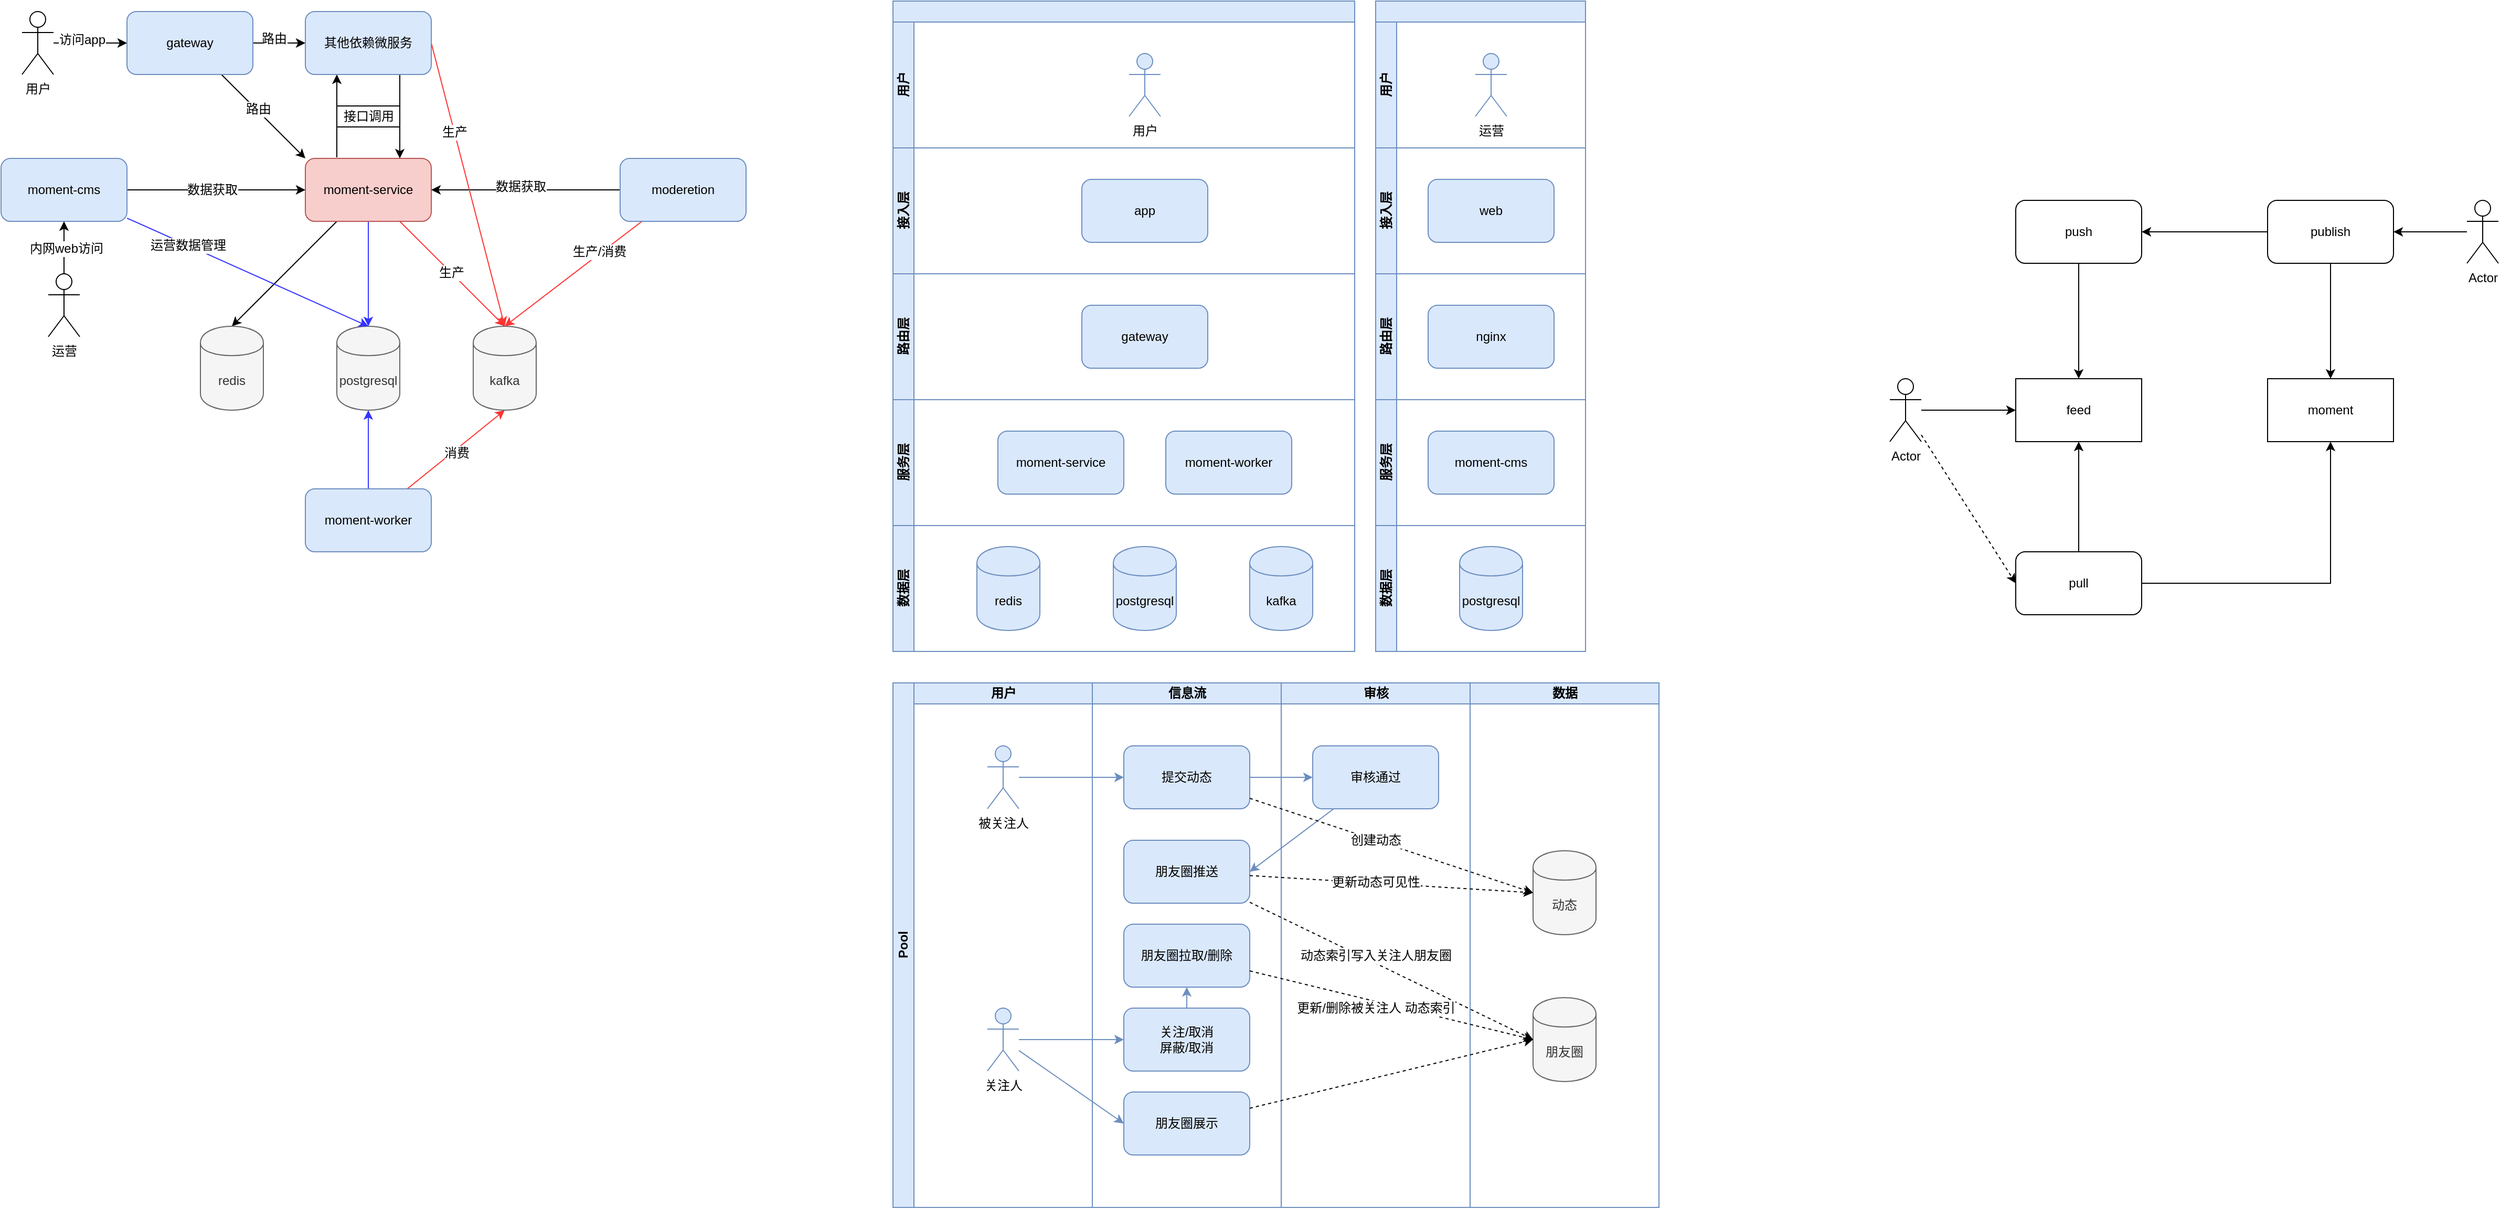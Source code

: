 <mxfile version="12.7.4" type="github">
  <diagram id="kbuSNNK-XT3_YrNzaUbx" name="Page-1">
    <mxGraphModel dx="3078" dy="770" grid="1" gridSize="10" guides="1" tooltips="1" connect="1" arrows="1" fold="1" page="1" pageScale="1" pageWidth="826" pageHeight="1169" math="0" shadow="0">
      <root>
        <mxCell id="0" />
        <mxCell id="1" parent="0" />
        <mxCell id="CPf4fgsjkclN8pDQ95c0-1" value="feed" style="rounded=0;whiteSpace=wrap;html=1;" vertex="1" parent="1">
          <mxGeometry x="480" y="360" width="120" height="60" as="geometry" />
        </mxCell>
        <mxCell id="CPf4fgsjkclN8pDQ95c0-3" style="edgeStyle=orthogonalEdgeStyle;rounded=0;orthogonalLoop=1;jettySize=auto;html=1;entryX=0;entryY=0.5;entryDx=0;entryDy=0;" edge="1" parent="1" source="CPf4fgsjkclN8pDQ95c0-2" target="CPf4fgsjkclN8pDQ95c0-1">
          <mxGeometry relative="1" as="geometry" />
        </mxCell>
        <mxCell id="CPf4fgsjkclN8pDQ95c0-20" style="rounded=0;orthogonalLoop=1;jettySize=auto;html=1;entryX=0;entryY=0.5;entryDx=0;entryDy=0;dashed=1;" edge="1" parent="1" source="CPf4fgsjkclN8pDQ95c0-2" target="CPf4fgsjkclN8pDQ95c0-5">
          <mxGeometry relative="1" as="geometry" />
        </mxCell>
        <mxCell id="CPf4fgsjkclN8pDQ95c0-2" value="Actor" style="shape=umlActor;verticalLabelPosition=bottom;labelBackgroundColor=#ffffff;verticalAlign=top;html=1;outlineConnect=0;" vertex="1" parent="1">
          <mxGeometry x="360" y="360" width="30" height="60" as="geometry" />
        </mxCell>
        <mxCell id="CPf4fgsjkclN8pDQ95c0-18" style="edgeStyle=orthogonalEdgeStyle;rounded=0;orthogonalLoop=1;jettySize=auto;html=1;entryX=1;entryY=0.5;entryDx=0;entryDy=0;" edge="1" parent="1" source="CPf4fgsjkclN8pDQ95c0-4" target="CPf4fgsjkclN8pDQ95c0-8">
          <mxGeometry relative="1" as="geometry" />
        </mxCell>
        <mxCell id="CPf4fgsjkclN8pDQ95c0-4" value="Actor" style="shape=umlActor;verticalLabelPosition=bottom;labelBackgroundColor=#ffffff;verticalAlign=top;html=1;outlineConnect=0;" vertex="1" parent="1">
          <mxGeometry x="910" y="190" width="30" height="60" as="geometry" />
        </mxCell>
        <mxCell id="CPf4fgsjkclN8pDQ95c0-16" style="edgeStyle=orthogonalEdgeStyle;rounded=0;orthogonalLoop=1;jettySize=auto;html=1;entryX=0.5;entryY=1;entryDx=0;entryDy=0;" edge="1" parent="1" source="CPf4fgsjkclN8pDQ95c0-5" target="CPf4fgsjkclN8pDQ95c0-11">
          <mxGeometry relative="1" as="geometry" />
        </mxCell>
        <mxCell id="CPf4fgsjkclN8pDQ95c0-17" style="edgeStyle=orthogonalEdgeStyle;rounded=0;orthogonalLoop=1;jettySize=auto;html=1;entryX=0.5;entryY=1;entryDx=0;entryDy=0;" edge="1" parent="1" source="CPf4fgsjkclN8pDQ95c0-5" target="CPf4fgsjkclN8pDQ95c0-1">
          <mxGeometry relative="1" as="geometry" />
        </mxCell>
        <mxCell id="CPf4fgsjkclN8pDQ95c0-5" value="pull" style="rounded=1;whiteSpace=wrap;html=1;" vertex="1" parent="1">
          <mxGeometry x="480" y="525" width="120" height="60" as="geometry" />
        </mxCell>
        <mxCell id="CPf4fgsjkclN8pDQ95c0-15" style="edgeStyle=orthogonalEdgeStyle;rounded=0;orthogonalLoop=1;jettySize=auto;html=1;entryX=0.5;entryY=0;entryDx=0;entryDy=0;" edge="1" parent="1" source="CPf4fgsjkclN8pDQ95c0-7" target="CPf4fgsjkclN8pDQ95c0-1">
          <mxGeometry relative="1" as="geometry" />
        </mxCell>
        <mxCell id="CPf4fgsjkclN8pDQ95c0-7" value="push" style="rounded=1;whiteSpace=wrap;html=1;" vertex="1" parent="1">
          <mxGeometry x="480" y="190" width="120" height="60" as="geometry" />
        </mxCell>
        <mxCell id="CPf4fgsjkclN8pDQ95c0-13" style="edgeStyle=orthogonalEdgeStyle;rounded=0;orthogonalLoop=1;jettySize=auto;html=1;entryX=0.5;entryY=0;entryDx=0;entryDy=0;" edge="1" parent="1" source="CPf4fgsjkclN8pDQ95c0-8" target="CPf4fgsjkclN8pDQ95c0-11">
          <mxGeometry relative="1" as="geometry" />
        </mxCell>
        <mxCell id="CPf4fgsjkclN8pDQ95c0-14" style="edgeStyle=orthogonalEdgeStyle;rounded=0;orthogonalLoop=1;jettySize=auto;html=1;entryX=1;entryY=0.5;entryDx=0;entryDy=0;" edge="1" parent="1" source="CPf4fgsjkclN8pDQ95c0-8" target="CPf4fgsjkclN8pDQ95c0-7">
          <mxGeometry relative="1" as="geometry" />
        </mxCell>
        <mxCell id="CPf4fgsjkclN8pDQ95c0-8" value="publish" style="rounded=1;whiteSpace=wrap;html=1;" vertex="1" parent="1">
          <mxGeometry x="720" y="190" width="120" height="60" as="geometry" />
        </mxCell>
        <mxCell id="CPf4fgsjkclN8pDQ95c0-11" value="moment" style="rounded=0;whiteSpace=wrap;html=1;" vertex="1" parent="1">
          <mxGeometry x="720" y="360" width="120" height="60" as="geometry" />
        </mxCell>
        <mxCell id="CPf4fgsjkclN8pDQ95c0-21" value="" style="swimlane;html=1;childLayout=stackLayout;resizeParent=1;resizeParentMax=0;horizontal=1;startSize=20;horizontalStack=0;fillColor=#dae8fc;strokeColor=#6c8ebf;" vertex="1" parent="1">
          <mxGeometry x="-590" width="440" height="620" as="geometry">
            <mxRectangle x="-520" y="220" width="60" height="20" as="alternateBounds" />
          </mxGeometry>
        </mxCell>
        <mxCell id="CPf4fgsjkclN8pDQ95c0-22" value="用户" style="swimlane;html=1;startSize=20;horizontal=0;fillColor=#dae8fc;strokeColor=#6c8ebf;" vertex="1" parent="CPf4fgsjkclN8pDQ95c0-21">
          <mxGeometry y="20" width="440" height="120" as="geometry" />
        </mxCell>
        <mxCell id="CPf4fgsjkclN8pDQ95c0-107" value="用户" style="shape=umlActor;verticalLabelPosition=bottom;labelBackgroundColor=#ffffff;verticalAlign=top;html=1;outlineConnect=0;fillColor=#dae8fc;strokeColor=#6c8ebf;" vertex="1" parent="CPf4fgsjkclN8pDQ95c0-22">
          <mxGeometry x="225" y="30" width="30" height="60" as="geometry" />
        </mxCell>
        <mxCell id="CPf4fgsjkclN8pDQ95c0-105" value="接入层" style="swimlane;html=1;startSize=20;horizontal=0;fillColor=#dae8fc;strokeColor=#6c8ebf;" vertex="1" parent="CPf4fgsjkclN8pDQ95c0-21">
          <mxGeometry y="140" width="440" height="120" as="geometry" />
        </mxCell>
        <mxCell id="CPf4fgsjkclN8pDQ95c0-106" value="app" style="rounded=1;whiteSpace=wrap;html=1;fillColor=#dae8fc;strokeColor=#6c8ebf;" vertex="1" parent="CPf4fgsjkclN8pDQ95c0-105">
          <mxGeometry x="180" y="30" width="120" height="60" as="geometry" />
        </mxCell>
        <mxCell id="CPf4fgsjkclN8pDQ95c0-75" value="路由层" style="swimlane;html=1;startSize=20;horizontal=0;fillColor=#dae8fc;strokeColor=#6c8ebf;" vertex="1" parent="CPf4fgsjkclN8pDQ95c0-21">
          <mxGeometry y="260" width="440" height="120" as="geometry" />
        </mxCell>
        <mxCell id="CPf4fgsjkclN8pDQ95c0-76" value="gateway" style="rounded=1;whiteSpace=wrap;html=1;fillColor=#dae8fc;strokeColor=#6c8ebf;" vertex="1" parent="CPf4fgsjkclN8pDQ95c0-75">
          <mxGeometry x="180" y="30" width="120" height="60" as="geometry" />
        </mxCell>
        <mxCell id="CPf4fgsjkclN8pDQ95c0-23" value="服务层" style="swimlane;html=1;startSize=20;horizontal=0;fillColor=#dae8fc;strokeColor=#6c8ebf;" vertex="1" parent="CPf4fgsjkclN8pDQ95c0-21">
          <mxGeometry y="380" width="440" height="120" as="geometry" />
        </mxCell>
        <mxCell id="CPf4fgsjkclN8pDQ95c0-26" value="moment-service" style="rounded=1;whiteSpace=wrap;html=1;fillColor=#dae8fc;strokeColor=#6c8ebf;" vertex="1" parent="CPf4fgsjkclN8pDQ95c0-23">
          <mxGeometry x="100" y="30" width="120" height="60" as="geometry" />
        </mxCell>
        <mxCell id="CPf4fgsjkclN8pDQ95c0-27" value="moment-worker" style="rounded=1;whiteSpace=wrap;html=1;fillColor=#dae8fc;strokeColor=#6c8ebf;" vertex="1" parent="CPf4fgsjkclN8pDQ95c0-23">
          <mxGeometry x="260" y="30" width="120" height="60" as="geometry" />
        </mxCell>
        <mxCell id="CPf4fgsjkclN8pDQ95c0-24" value="数据层" style="swimlane;html=1;startSize=20;horizontal=0;fillColor=#dae8fc;strokeColor=#6c8ebf;" vertex="1" parent="CPf4fgsjkclN8pDQ95c0-21">
          <mxGeometry y="500" width="440" height="120" as="geometry" />
        </mxCell>
        <mxCell id="CPf4fgsjkclN8pDQ95c0-28" value="redis" style="shape=cylinder;whiteSpace=wrap;html=1;boundedLbl=1;backgroundOutline=1;fillColor=#dae8fc;strokeColor=#6c8ebf;" vertex="1" parent="CPf4fgsjkclN8pDQ95c0-24">
          <mxGeometry x="80" y="20" width="60" height="80" as="geometry" />
        </mxCell>
        <mxCell id="CPf4fgsjkclN8pDQ95c0-29" value="postgresql" style="shape=cylinder;whiteSpace=wrap;html=1;boundedLbl=1;backgroundOutline=1;fillColor=#dae8fc;strokeColor=#6c8ebf;" vertex="1" parent="CPf4fgsjkclN8pDQ95c0-24">
          <mxGeometry x="210" y="20" width="60" height="80" as="geometry" />
        </mxCell>
        <mxCell id="CPf4fgsjkclN8pDQ95c0-30" value="kafka" style="shape=cylinder;whiteSpace=wrap;html=1;boundedLbl=1;backgroundOutline=1;fillColor=#dae8fc;strokeColor=#6c8ebf;" vertex="1" parent="CPf4fgsjkclN8pDQ95c0-24">
          <mxGeometry x="340" y="20" width="60" height="80" as="geometry" />
        </mxCell>
        <mxCell id="CPf4fgsjkclN8pDQ95c0-31" value="Pool" style="swimlane;html=1;childLayout=stackLayout;resizeParent=1;resizeParentMax=0;startSize=20;horizontal=0;horizontalStack=1;fillColor=#dae8fc;strokeColor=#6c8ebf;" vertex="1" parent="1">
          <mxGeometry x="-590" y="650" width="730" height="500" as="geometry" />
        </mxCell>
        <mxCell id="CPf4fgsjkclN8pDQ95c0-32" value="用户" style="swimlane;html=1;startSize=20;fillColor=#dae8fc;strokeColor=#6c8ebf;" vertex="1" parent="CPf4fgsjkclN8pDQ95c0-31">
          <mxGeometry x="20" width="170" height="500" as="geometry" />
        </mxCell>
        <mxCell id="CPf4fgsjkclN8pDQ95c0-35" value="被关注人" style="shape=umlActor;verticalLabelPosition=bottom;labelBackgroundColor=#ffffff;verticalAlign=top;html=1;outlineConnect=0;fillColor=#dae8fc;strokeColor=#6c8ebf;" vertex="1" parent="CPf4fgsjkclN8pDQ95c0-32">
          <mxGeometry x="70" y="60" width="30" height="60" as="geometry" />
        </mxCell>
        <mxCell id="CPf4fgsjkclN8pDQ95c0-40" value="关注人" style="shape=umlActor;verticalLabelPosition=bottom;labelBackgroundColor=#ffffff;verticalAlign=top;html=1;outlineConnect=0;fillColor=#dae8fc;strokeColor=#6c8ebf;" vertex="1" parent="CPf4fgsjkclN8pDQ95c0-32">
          <mxGeometry x="70" y="310" width="30" height="60" as="geometry" />
        </mxCell>
        <mxCell id="CPf4fgsjkclN8pDQ95c0-33" value="信息流" style="swimlane;html=1;startSize=20;fillColor=#dae8fc;strokeColor=#6c8ebf;" vertex="1" parent="CPf4fgsjkclN8pDQ95c0-31">
          <mxGeometry x="190" width="180" height="500" as="geometry" />
        </mxCell>
        <mxCell id="CPf4fgsjkclN8pDQ95c0-36" value="提交动态" style="rounded=1;whiteSpace=wrap;html=1;fillColor=#dae8fc;strokeColor=#6c8ebf;" vertex="1" parent="CPf4fgsjkclN8pDQ95c0-33">
          <mxGeometry x="30" y="60" width="120" height="60" as="geometry" />
        </mxCell>
        <mxCell id="CPf4fgsjkclN8pDQ95c0-38" value="朋友圈推送" style="rounded=1;whiteSpace=wrap;html=1;fillColor=#dae8fc;strokeColor=#6c8ebf;" vertex="1" parent="CPf4fgsjkclN8pDQ95c0-33">
          <mxGeometry x="30" y="150" width="120" height="60" as="geometry" />
        </mxCell>
        <mxCell id="CPf4fgsjkclN8pDQ95c0-39" value="朋友圈展示" style="rounded=1;whiteSpace=wrap;html=1;fillColor=#dae8fc;strokeColor=#6c8ebf;" vertex="1" parent="CPf4fgsjkclN8pDQ95c0-33">
          <mxGeometry x="30" y="390" width="120" height="60" as="geometry" />
        </mxCell>
        <mxCell id="CPf4fgsjkclN8pDQ95c0-57" style="edgeStyle=none;rounded=0;orthogonalLoop=1;jettySize=auto;html=1;entryX=0.5;entryY=1;entryDx=0;entryDy=0;fillColor=#dae8fc;strokeColor=#6c8ebf;" edge="1" parent="CPf4fgsjkclN8pDQ95c0-33" source="CPf4fgsjkclN8pDQ95c0-53" target="CPf4fgsjkclN8pDQ95c0-54">
          <mxGeometry relative="1" as="geometry" />
        </mxCell>
        <mxCell id="CPf4fgsjkclN8pDQ95c0-53" value="关注/取消&lt;br&gt;屏蔽/取消" style="rounded=1;whiteSpace=wrap;html=1;fillColor=#dae8fc;strokeColor=#6c8ebf;" vertex="1" parent="CPf4fgsjkclN8pDQ95c0-33">
          <mxGeometry x="30" y="310" width="120" height="60" as="geometry" />
        </mxCell>
        <mxCell id="CPf4fgsjkclN8pDQ95c0-54" value="朋友圈拉取/删除" style="rounded=1;whiteSpace=wrap;html=1;fillColor=#dae8fc;strokeColor=#6c8ebf;" vertex="1" parent="CPf4fgsjkclN8pDQ95c0-33">
          <mxGeometry x="30" y="230" width="120" height="60" as="geometry" />
        </mxCell>
        <mxCell id="CPf4fgsjkclN8pDQ95c0-34" value="审核" style="swimlane;html=1;startSize=20;fillColor=#dae8fc;strokeColor=#6c8ebf;" vertex="1" parent="CPf4fgsjkclN8pDQ95c0-31">
          <mxGeometry x="370" width="180" height="500" as="geometry" />
        </mxCell>
        <mxCell id="CPf4fgsjkclN8pDQ95c0-37" value="审核通过" style="rounded=1;whiteSpace=wrap;html=1;fillColor=#dae8fc;strokeColor=#6c8ebf;" vertex="1" parent="CPf4fgsjkclN8pDQ95c0-34">
          <mxGeometry x="30" y="60" width="120" height="60" as="geometry" />
        </mxCell>
        <mxCell id="CPf4fgsjkclN8pDQ95c0-60" value="数据" style="swimlane;html=1;startSize=20;fillColor=#dae8fc;strokeColor=#6c8ebf;" vertex="1" parent="CPf4fgsjkclN8pDQ95c0-31">
          <mxGeometry x="550" width="180" height="500" as="geometry" />
        </mxCell>
        <mxCell id="CPf4fgsjkclN8pDQ95c0-62" value="朋友圈" style="shape=cylinder;whiteSpace=wrap;html=1;boundedLbl=1;backgroundOutline=1;fillColor=#f5f5f5;strokeColor=#666666;fontColor=#333333;" vertex="1" parent="CPf4fgsjkclN8pDQ95c0-60">
          <mxGeometry x="60" y="300" width="60" height="80" as="geometry" />
        </mxCell>
        <mxCell id="CPf4fgsjkclN8pDQ95c0-63" value="动态" style="shape=cylinder;whiteSpace=wrap;html=1;boundedLbl=1;backgroundOutline=1;fillColor=#f5f5f5;strokeColor=#666666;fontColor=#333333;" vertex="1" parent="CPf4fgsjkclN8pDQ95c0-60">
          <mxGeometry x="60" y="160" width="60" height="80" as="geometry" />
        </mxCell>
        <mxCell id="CPf4fgsjkclN8pDQ95c0-44" style="edgeStyle=none;rounded=0;orthogonalLoop=1;jettySize=auto;html=1;entryX=0;entryY=0.5;entryDx=0;entryDy=0;fillColor=#dae8fc;strokeColor=#6c8ebf;" edge="1" parent="CPf4fgsjkclN8pDQ95c0-31" source="CPf4fgsjkclN8pDQ95c0-35" target="CPf4fgsjkclN8pDQ95c0-36">
          <mxGeometry relative="1" as="geometry" />
        </mxCell>
        <mxCell id="CPf4fgsjkclN8pDQ95c0-45" style="edgeStyle=none;rounded=0;orthogonalLoop=1;jettySize=auto;html=1;entryX=0;entryY=0.5;entryDx=0;entryDy=0;fillColor=#dae8fc;strokeColor=#6c8ebf;" edge="1" parent="CPf4fgsjkclN8pDQ95c0-31" source="CPf4fgsjkclN8pDQ95c0-36" target="CPf4fgsjkclN8pDQ95c0-37">
          <mxGeometry relative="1" as="geometry" />
        </mxCell>
        <mxCell id="CPf4fgsjkclN8pDQ95c0-46" style="edgeStyle=none;rounded=0;orthogonalLoop=1;jettySize=auto;html=1;entryX=1;entryY=0.5;entryDx=0;entryDy=0;fillColor=#dae8fc;strokeColor=#6c8ebf;" edge="1" parent="CPf4fgsjkclN8pDQ95c0-31" source="CPf4fgsjkclN8pDQ95c0-37" target="CPf4fgsjkclN8pDQ95c0-38">
          <mxGeometry relative="1" as="geometry" />
        </mxCell>
        <mxCell id="CPf4fgsjkclN8pDQ95c0-55" style="edgeStyle=none;rounded=0;orthogonalLoop=1;jettySize=auto;html=1;entryX=0;entryY=0.5;entryDx=0;entryDy=0;fillColor=#dae8fc;strokeColor=#6c8ebf;" edge="1" parent="CPf4fgsjkclN8pDQ95c0-31" source="CPf4fgsjkclN8pDQ95c0-40" target="CPf4fgsjkclN8pDQ95c0-53">
          <mxGeometry relative="1" as="geometry" />
        </mxCell>
        <mxCell id="CPf4fgsjkclN8pDQ95c0-56" style="edgeStyle=none;rounded=0;orthogonalLoop=1;jettySize=auto;html=1;entryX=0;entryY=0.5;entryDx=0;entryDy=0;fillColor=#dae8fc;strokeColor=#6c8ebf;" edge="1" parent="CPf4fgsjkclN8pDQ95c0-31" source="CPf4fgsjkclN8pDQ95c0-40" target="CPf4fgsjkclN8pDQ95c0-39">
          <mxGeometry relative="1" as="geometry" />
        </mxCell>
        <mxCell id="CPf4fgsjkclN8pDQ95c0-64" style="edgeStyle=none;rounded=0;orthogonalLoop=1;jettySize=auto;html=1;entryX=0;entryY=0.5;entryDx=0;entryDy=0;dashed=1;" edge="1" parent="CPf4fgsjkclN8pDQ95c0-31" source="CPf4fgsjkclN8pDQ95c0-36" target="CPf4fgsjkclN8pDQ95c0-63">
          <mxGeometry relative="1" as="geometry" />
        </mxCell>
        <mxCell id="CPf4fgsjkclN8pDQ95c0-69" value="创建动态" style="text;html=1;align=center;verticalAlign=middle;resizable=0;points=[];labelBackgroundColor=#ffffff;" vertex="1" connectable="0" parent="CPf4fgsjkclN8pDQ95c0-64">
          <mxGeometry x="0.116" y="1" relative="1" as="geometry">
            <mxPoint x="-31.16" y="-9.33" as="offset" />
          </mxGeometry>
        </mxCell>
        <mxCell id="CPf4fgsjkclN8pDQ95c0-65" style="edgeStyle=none;rounded=0;orthogonalLoop=1;jettySize=auto;html=1;entryX=0;entryY=0.5;entryDx=0;entryDy=0;dashed=1;" edge="1" parent="CPf4fgsjkclN8pDQ95c0-31" source="CPf4fgsjkclN8pDQ95c0-38" target="CPf4fgsjkclN8pDQ95c0-62">
          <mxGeometry relative="1" as="geometry" />
        </mxCell>
        <mxCell id="CPf4fgsjkclN8pDQ95c0-71" value="动态索引写入关注人朋友圈" style="text;html=1;align=center;verticalAlign=middle;resizable=0;points=[];labelBackgroundColor=#ffffff;" vertex="1" connectable="0" parent="CPf4fgsjkclN8pDQ95c0-65">
          <mxGeometry x="-0.201" y="3" relative="1" as="geometry">
            <mxPoint x="10.71" y="1.26" as="offset" />
          </mxGeometry>
        </mxCell>
        <mxCell id="CPf4fgsjkclN8pDQ95c0-66" style="edgeStyle=none;rounded=0;orthogonalLoop=1;jettySize=auto;html=1;entryX=0;entryY=0.5;entryDx=0;entryDy=0;dashed=1;" edge="1" parent="CPf4fgsjkclN8pDQ95c0-31" source="CPf4fgsjkclN8pDQ95c0-54" target="CPf4fgsjkclN8pDQ95c0-62">
          <mxGeometry relative="1" as="geometry" />
        </mxCell>
        <mxCell id="CPf4fgsjkclN8pDQ95c0-72" value="更新/删除被关注人 动态索引" style="text;html=1;align=center;verticalAlign=middle;resizable=0;points=[];labelBackgroundColor=#ffffff;" vertex="1" connectable="0" parent="CPf4fgsjkclN8pDQ95c0-66">
          <mxGeometry x="-0.266" relative="1" as="geometry">
            <mxPoint x="20.87" y="11.42" as="offset" />
          </mxGeometry>
        </mxCell>
        <mxCell id="CPf4fgsjkclN8pDQ95c0-67" style="edgeStyle=none;rounded=0;orthogonalLoop=1;jettySize=auto;html=1;entryX=0;entryY=0.5;entryDx=0;entryDy=0;dashed=1;" edge="1" parent="CPf4fgsjkclN8pDQ95c0-31" source="CPf4fgsjkclN8pDQ95c0-39" target="CPf4fgsjkclN8pDQ95c0-62">
          <mxGeometry relative="1" as="geometry" />
        </mxCell>
        <mxCell id="CPf4fgsjkclN8pDQ95c0-68" style="edgeStyle=none;rounded=0;orthogonalLoop=1;jettySize=auto;html=1;entryX=0;entryY=0.5;entryDx=0;entryDy=0;dashed=1;" edge="1" parent="CPf4fgsjkclN8pDQ95c0-31" source="CPf4fgsjkclN8pDQ95c0-38" target="CPf4fgsjkclN8pDQ95c0-63">
          <mxGeometry relative="1" as="geometry" />
        </mxCell>
        <mxCell id="CPf4fgsjkclN8pDQ95c0-70" value="更新动态可见性" style="text;html=1;align=center;verticalAlign=middle;resizable=0;points=[];labelBackgroundColor=#ffffff;" vertex="1" connectable="0" parent="CPf4fgsjkclN8pDQ95c0-68">
          <mxGeometry x="-0.149" y="2" relative="1" as="geometry">
            <mxPoint x="5.09" y="1.4" as="offset" />
          </mxGeometry>
        </mxCell>
        <mxCell id="CPf4fgsjkclN8pDQ95c0-111" value="" style="swimlane;html=1;childLayout=stackLayout;resizeParent=1;resizeParentMax=0;horizontal=1;startSize=20;horizontalStack=0;fillColor=#dae8fc;strokeColor=#6c8ebf;" vertex="1" parent="1">
          <mxGeometry x="-130" width="200" height="620" as="geometry">
            <mxRectangle x="-520" y="220" width="60" height="20" as="alternateBounds" />
          </mxGeometry>
        </mxCell>
        <mxCell id="CPf4fgsjkclN8pDQ95c0-112" value="用户" style="swimlane;html=1;startSize=20;horizontal=0;fillColor=#dae8fc;strokeColor=#6c8ebf;" vertex="1" parent="CPf4fgsjkclN8pDQ95c0-111">
          <mxGeometry y="20" width="200" height="120" as="geometry" />
        </mxCell>
        <mxCell id="CPf4fgsjkclN8pDQ95c0-114" value="运营" style="shape=umlActor;verticalLabelPosition=bottom;labelBackgroundColor=#ffffff;verticalAlign=top;html=1;outlineConnect=0;fillColor=#dae8fc;strokeColor=#6c8ebf;" vertex="1" parent="CPf4fgsjkclN8pDQ95c0-112">
          <mxGeometry x="95" y="30" width="30" height="60" as="geometry" />
        </mxCell>
        <mxCell id="CPf4fgsjkclN8pDQ95c0-115" value="接入层" style="swimlane;html=1;startSize=20;horizontal=0;fillColor=#dae8fc;strokeColor=#6c8ebf;" vertex="1" parent="CPf4fgsjkclN8pDQ95c0-111">
          <mxGeometry y="140" width="200" height="120" as="geometry" />
        </mxCell>
        <mxCell id="CPf4fgsjkclN8pDQ95c0-117" value="web" style="rounded=1;whiteSpace=wrap;html=1;fillColor=#dae8fc;strokeColor=#6c8ebf;" vertex="1" parent="CPf4fgsjkclN8pDQ95c0-115">
          <mxGeometry x="50" y="30" width="120" height="60" as="geometry" />
        </mxCell>
        <mxCell id="CPf4fgsjkclN8pDQ95c0-118" value="路由层" style="swimlane;html=1;startSize=20;horizontal=0;fillColor=#dae8fc;strokeColor=#6c8ebf;" vertex="1" parent="CPf4fgsjkclN8pDQ95c0-111">
          <mxGeometry y="260" width="200" height="120" as="geometry" />
        </mxCell>
        <mxCell id="CPf4fgsjkclN8pDQ95c0-120" value="nginx" style="rounded=1;whiteSpace=wrap;html=1;fillColor=#dae8fc;strokeColor=#6c8ebf;" vertex="1" parent="CPf4fgsjkclN8pDQ95c0-118">
          <mxGeometry x="50" y="30" width="120" height="60" as="geometry" />
        </mxCell>
        <mxCell id="CPf4fgsjkclN8pDQ95c0-121" value="服务层" style="swimlane;html=1;startSize=20;horizontal=0;fillColor=#dae8fc;strokeColor=#6c8ebf;" vertex="1" parent="CPf4fgsjkclN8pDQ95c0-111">
          <mxGeometry y="380" width="200" height="120" as="geometry" />
        </mxCell>
        <mxCell id="CPf4fgsjkclN8pDQ95c0-124" value="moment-cms" style="rounded=1;whiteSpace=wrap;html=1;fillColor=#dae8fc;strokeColor=#6c8ebf;" vertex="1" parent="CPf4fgsjkclN8pDQ95c0-121">
          <mxGeometry x="50" y="30" width="120" height="60" as="geometry" />
        </mxCell>
        <mxCell id="CPf4fgsjkclN8pDQ95c0-125" value="数据层" style="swimlane;html=1;startSize=20;horizontal=0;fillColor=#dae8fc;strokeColor=#6c8ebf;" vertex="1" parent="CPf4fgsjkclN8pDQ95c0-111">
          <mxGeometry y="500" width="200" height="120" as="geometry" />
        </mxCell>
        <mxCell id="CPf4fgsjkclN8pDQ95c0-127" value="postgresql" style="shape=cylinder;whiteSpace=wrap;html=1;boundedLbl=1;backgroundOutline=1;fillColor=#dae8fc;strokeColor=#6c8ebf;" vertex="1" parent="CPf4fgsjkclN8pDQ95c0-125">
          <mxGeometry x="80" y="20" width="60" height="80" as="geometry" />
        </mxCell>
        <mxCell id="CPf4fgsjkclN8pDQ95c0-139" style="edgeStyle=none;rounded=0;orthogonalLoop=1;jettySize=auto;html=1;entryX=0.5;entryY=0;entryDx=0;entryDy=0;" edge="1" parent="1" source="CPf4fgsjkclN8pDQ95c0-129" target="CPf4fgsjkclN8pDQ95c0-131">
          <mxGeometry relative="1" as="geometry" />
        </mxCell>
        <mxCell id="CPf4fgsjkclN8pDQ95c0-140" style="edgeStyle=none;rounded=0;orthogonalLoop=1;jettySize=auto;html=1;entryX=0.5;entryY=0;entryDx=0;entryDy=0;strokeColor=#3333FF;" edge="1" parent="1" source="CPf4fgsjkclN8pDQ95c0-129" target="CPf4fgsjkclN8pDQ95c0-132">
          <mxGeometry relative="1" as="geometry" />
        </mxCell>
        <mxCell id="CPf4fgsjkclN8pDQ95c0-141" style="edgeStyle=none;rounded=0;orthogonalLoop=1;jettySize=auto;html=1;entryX=0.5;entryY=0;entryDx=0;entryDy=0;strokeColor=#FF3333;" edge="1" parent="1" source="CPf4fgsjkclN8pDQ95c0-129" target="CPf4fgsjkclN8pDQ95c0-133">
          <mxGeometry relative="1" as="geometry" />
        </mxCell>
        <mxCell id="CPf4fgsjkclN8pDQ95c0-152" value="生产" style="text;html=1;align=center;verticalAlign=middle;resizable=0;points=[];labelBackgroundColor=#ffffff;" vertex="1" connectable="0" parent="CPf4fgsjkclN8pDQ95c0-141">
          <mxGeometry x="-0.017" relative="1" as="geometry">
            <mxPoint as="offset" />
          </mxGeometry>
        </mxCell>
        <mxCell id="CPf4fgsjkclN8pDQ95c0-155" style="edgeStyle=none;rounded=0;orthogonalLoop=1;jettySize=auto;html=1;entryX=0.25;entryY=1;entryDx=0;entryDy=0;strokeColor=#000000;" edge="1" parent="1" target="CPf4fgsjkclN8pDQ95c0-144">
          <mxGeometry relative="1" as="geometry">
            <mxPoint x="-1120" y="149" as="sourcePoint" />
          </mxGeometry>
        </mxCell>
        <mxCell id="CPf4fgsjkclN8pDQ95c0-129" value="moment-service" style="rounded=1;whiteSpace=wrap;html=1;fillColor=#f8cecc;strokeColor=#b85450;" vertex="1" parent="1">
          <mxGeometry x="-1150" y="150" width="120" height="60" as="geometry" />
        </mxCell>
        <mxCell id="CPf4fgsjkclN8pDQ95c0-137" style="edgeStyle=none;rounded=0;orthogonalLoop=1;jettySize=auto;html=1;entryX=0.5;entryY=1;entryDx=0;entryDy=0;strokeColor=#3333FF;" edge="1" parent="1" source="CPf4fgsjkclN8pDQ95c0-130" target="CPf4fgsjkclN8pDQ95c0-132">
          <mxGeometry relative="1" as="geometry" />
        </mxCell>
        <mxCell id="CPf4fgsjkclN8pDQ95c0-138" style="edgeStyle=none;rounded=0;orthogonalLoop=1;jettySize=auto;html=1;entryX=0.5;entryY=1;entryDx=0;entryDy=0;strokeColor=#FF3333;" edge="1" parent="1" source="CPf4fgsjkclN8pDQ95c0-130" target="CPf4fgsjkclN8pDQ95c0-133">
          <mxGeometry relative="1" as="geometry" />
        </mxCell>
        <mxCell id="CPf4fgsjkclN8pDQ95c0-151" value="消费" style="text;html=1;align=center;verticalAlign=middle;resizable=0;points=[];labelBackgroundColor=#ffffff;" vertex="1" connectable="0" parent="CPf4fgsjkclN8pDQ95c0-138">
          <mxGeometry x="-0.024" y="-3" relative="1" as="geometry">
            <mxPoint as="offset" />
          </mxGeometry>
        </mxCell>
        <mxCell id="CPf4fgsjkclN8pDQ95c0-130" value="moment-worker" style="rounded=1;whiteSpace=wrap;html=1;fillColor=#dae8fc;strokeColor=#6c8ebf;" vertex="1" parent="1">
          <mxGeometry x="-1150" y="465" width="120" height="60" as="geometry" />
        </mxCell>
        <mxCell id="CPf4fgsjkclN8pDQ95c0-131" value="redis" style="shape=cylinder;whiteSpace=wrap;html=1;boundedLbl=1;backgroundOutline=1;fillColor=#f5f5f5;strokeColor=#666666;fontColor=#333333;" vertex="1" parent="1">
          <mxGeometry x="-1250" y="310" width="60" height="80" as="geometry" />
        </mxCell>
        <mxCell id="CPf4fgsjkclN8pDQ95c0-132" value="postgresql" style="shape=cylinder;whiteSpace=wrap;html=1;boundedLbl=1;backgroundOutline=1;fillColor=#f5f5f5;strokeColor=#666666;fontColor=#333333;" vertex="1" parent="1">
          <mxGeometry x="-1120" y="310" width="60" height="80" as="geometry" />
        </mxCell>
        <mxCell id="CPf4fgsjkclN8pDQ95c0-133" value="kafka" style="shape=cylinder;whiteSpace=wrap;html=1;boundedLbl=1;backgroundOutline=1;fillColor=#f5f5f5;strokeColor=#666666;fontColor=#333333;" vertex="1" parent="1">
          <mxGeometry x="-990" y="310" width="60" height="80" as="geometry" />
        </mxCell>
        <mxCell id="CPf4fgsjkclN8pDQ95c0-143" style="edgeStyle=none;rounded=0;orthogonalLoop=1;jettySize=auto;html=1;entryX=0.5;entryY=0;entryDx=0;entryDy=0;strokeColor=#3333FF;" edge="1" parent="1" source="CPf4fgsjkclN8pDQ95c0-134" target="CPf4fgsjkclN8pDQ95c0-132">
          <mxGeometry relative="1" as="geometry" />
        </mxCell>
        <mxCell id="CPf4fgsjkclN8pDQ95c0-150" value="运营数据管理" style="text;html=1;align=center;verticalAlign=middle;resizable=0;points=[];labelBackgroundColor=#ffffff;" vertex="1" connectable="0" parent="CPf4fgsjkclN8pDQ95c0-143">
          <mxGeometry x="-0.504" y="1" relative="1" as="geometry">
            <mxPoint y="1" as="offset" />
          </mxGeometry>
        </mxCell>
        <mxCell id="CPf4fgsjkclN8pDQ95c0-147" style="edgeStyle=none;rounded=0;orthogonalLoop=1;jettySize=auto;html=1;entryX=0;entryY=0.5;entryDx=0;entryDy=0;" edge="1" parent="1" source="CPf4fgsjkclN8pDQ95c0-134" target="CPf4fgsjkclN8pDQ95c0-129">
          <mxGeometry relative="1" as="geometry">
            <Array as="points">
              <mxPoint x="-1230" y="180" />
            </Array>
          </mxGeometry>
        </mxCell>
        <mxCell id="CPf4fgsjkclN8pDQ95c0-149" value="数据获取" style="text;html=1;align=center;verticalAlign=middle;resizable=0;points=[];labelBackgroundColor=#ffffff;" vertex="1" connectable="0" parent="CPf4fgsjkclN8pDQ95c0-147">
          <mxGeometry x="0.022" y="-1" relative="1" as="geometry">
            <mxPoint x="-6" y="-1" as="offset" />
          </mxGeometry>
        </mxCell>
        <mxCell id="CPf4fgsjkclN8pDQ95c0-134" value="moment-cms" style="rounded=1;whiteSpace=wrap;html=1;fillColor=#dae8fc;strokeColor=#6c8ebf;" vertex="1" parent="1">
          <mxGeometry x="-1440" y="150" width="120" height="60" as="geometry" />
        </mxCell>
        <mxCell id="CPf4fgsjkclN8pDQ95c0-136" style="rounded=0;orthogonalLoop=1;jettySize=auto;html=1;entryX=1;entryY=0.5;entryDx=0;entryDy=0;" edge="1" parent="1" source="CPf4fgsjkclN8pDQ95c0-135" target="CPf4fgsjkclN8pDQ95c0-129">
          <mxGeometry relative="1" as="geometry" />
        </mxCell>
        <mxCell id="CPf4fgsjkclN8pDQ95c0-160" value="数据获取" style="text;html=1;align=center;verticalAlign=middle;resizable=0;points=[];labelBackgroundColor=#ffffff;" vertex="1" connectable="0" parent="CPf4fgsjkclN8pDQ95c0-136">
          <mxGeometry x="0.056" y="-3" relative="1" as="geometry">
            <mxPoint as="offset" />
          </mxGeometry>
        </mxCell>
        <mxCell id="CPf4fgsjkclN8pDQ95c0-142" style="edgeStyle=none;rounded=0;orthogonalLoop=1;jettySize=auto;html=1;entryX=0.5;entryY=0;entryDx=0;entryDy=0;strokeColor=#FF3333;" edge="1" parent="1" source="CPf4fgsjkclN8pDQ95c0-135" target="CPf4fgsjkclN8pDQ95c0-133">
          <mxGeometry relative="1" as="geometry" />
        </mxCell>
        <mxCell id="CPf4fgsjkclN8pDQ95c0-153" value="生产/消费" style="text;html=1;align=center;verticalAlign=middle;resizable=0;points=[];labelBackgroundColor=#ffffff;" vertex="1" connectable="0" parent="CPf4fgsjkclN8pDQ95c0-142">
          <mxGeometry x="-0.386" y="-2" relative="1" as="geometry">
            <mxPoint as="offset" />
          </mxGeometry>
        </mxCell>
        <mxCell id="CPf4fgsjkclN8pDQ95c0-135" value="moderetion" style="rounded=1;whiteSpace=wrap;html=1;fillColor=#dae8fc;strokeColor=#6c8ebf;" vertex="1" parent="1">
          <mxGeometry x="-850" y="150" width="120" height="60" as="geometry" />
        </mxCell>
        <mxCell id="CPf4fgsjkclN8pDQ95c0-154" style="edgeStyle=none;rounded=0;orthogonalLoop=1;jettySize=auto;html=1;entryX=0.75;entryY=0;entryDx=0;entryDy=0;strokeColor=#000000;exitX=0.75;exitY=1;exitDx=0;exitDy=0;" edge="1" parent="1" source="CPf4fgsjkclN8pDQ95c0-144" target="CPf4fgsjkclN8pDQ95c0-129">
          <mxGeometry relative="1" as="geometry" />
        </mxCell>
        <mxCell id="CPf4fgsjkclN8pDQ95c0-162" style="edgeStyle=none;rounded=0;orthogonalLoop=1;jettySize=auto;html=1;strokeColor=#FF3333;exitX=1;exitY=0.5;exitDx=0;exitDy=0;" edge="1" parent="1" source="CPf4fgsjkclN8pDQ95c0-144">
          <mxGeometry relative="1" as="geometry">
            <mxPoint x="-960" y="310" as="targetPoint" />
          </mxGeometry>
        </mxCell>
        <mxCell id="CPf4fgsjkclN8pDQ95c0-163" value="生产" style="text;html=1;align=center;verticalAlign=middle;resizable=0;points=[];labelBackgroundColor=#ffffff;" vertex="1" connectable="0" parent="CPf4fgsjkclN8pDQ95c0-162">
          <mxGeometry x="-0.37" relative="1" as="geometry">
            <mxPoint as="offset" />
          </mxGeometry>
        </mxCell>
        <mxCell id="CPf4fgsjkclN8pDQ95c0-144" value="其他依赖微服务" style="rounded=1;whiteSpace=wrap;html=1;fillColor=#dae8fc;strokeColor=#6c8ebf;" vertex="1" parent="1">
          <mxGeometry x="-1150" y="10" width="120" height="60" as="geometry" />
        </mxCell>
        <mxCell id="CPf4fgsjkclN8pDQ95c0-161" value="接口调用" style="text;html=1;align=center;verticalAlign=middle;resizable=0;points=[];autosize=1;strokeColor=#000000;" vertex="1" parent="1">
          <mxGeometry x="-1120" y="100" width="60" height="20" as="geometry" />
        </mxCell>
        <mxCell id="CPf4fgsjkclN8pDQ95c0-165" style="edgeStyle=none;rounded=0;orthogonalLoop=1;jettySize=auto;html=1;entryX=0;entryY=0;entryDx=0;entryDy=0;strokeColor=#000000;" edge="1" parent="1" source="CPf4fgsjkclN8pDQ95c0-164" target="CPf4fgsjkclN8pDQ95c0-129">
          <mxGeometry relative="1" as="geometry" />
        </mxCell>
        <mxCell id="CPf4fgsjkclN8pDQ95c0-166" value="路由" style="text;html=1;align=center;verticalAlign=middle;resizable=0;points=[];labelBackgroundColor=#ffffff;" vertex="1" connectable="0" parent="CPf4fgsjkclN8pDQ95c0-165">
          <mxGeometry x="-0.15" y="1" relative="1" as="geometry">
            <mxPoint as="offset" />
          </mxGeometry>
        </mxCell>
        <mxCell id="CPf4fgsjkclN8pDQ95c0-169" style="edgeStyle=none;rounded=0;orthogonalLoop=1;jettySize=auto;html=1;entryX=0;entryY=0.5;entryDx=0;entryDy=0;strokeColor=#000000;" edge="1" parent="1" source="CPf4fgsjkclN8pDQ95c0-164" target="CPf4fgsjkclN8pDQ95c0-144">
          <mxGeometry relative="1" as="geometry" />
        </mxCell>
        <mxCell id="CPf4fgsjkclN8pDQ95c0-170" value="路由" style="text;html=1;align=center;verticalAlign=middle;resizable=0;points=[];labelBackgroundColor=#ffffff;" vertex="1" connectable="0" parent="CPf4fgsjkclN8pDQ95c0-169">
          <mxGeometry x="-0.2" y="4" relative="1" as="geometry">
            <mxPoint as="offset" />
          </mxGeometry>
        </mxCell>
        <mxCell id="CPf4fgsjkclN8pDQ95c0-164" value="gateway" style="rounded=1;whiteSpace=wrap;html=1;fillColor=#dae8fc;strokeColor=#6c8ebf;" vertex="1" parent="1">
          <mxGeometry x="-1320" y="10" width="120" height="60" as="geometry" />
        </mxCell>
        <mxCell id="CPf4fgsjkclN8pDQ95c0-168" style="edgeStyle=none;rounded=0;orthogonalLoop=1;jettySize=auto;html=1;entryX=0;entryY=0.5;entryDx=0;entryDy=0;strokeColor=#000000;" edge="1" parent="1" source="CPf4fgsjkclN8pDQ95c0-167" target="CPf4fgsjkclN8pDQ95c0-164">
          <mxGeometry relative="1" as="geometry" />
        </mxCell>
        <mxCell id="CPf4fgsjkclN8pDQ95c0-171" value="访问app" style="text;html=1;align=center;verticalAlign=middle;resizable=0;points=[];labelBackgroundColor=#ffffff;" vertex="1" connectable="0" parent="CPf4fgsjkclN8pDQ95c0-168">
          <mxGeometry x="-0.229" y="3" relative="1" as="geometry">
            <mxPoint as="offset" />
          </mxGeometry>
        </mxCell>
        <mxCell id="CPf4fgsjkclN8pDQ95c0-167" value="用户" style="shape=umlActor;verticalLabelPosition=bottom;labelBackgroundColor=#ffffff;verticalAlign=top;html=1;outlineConnect=0;strokeColor=#000000;" vertex="1" parent="1">
          <mxGeometry x="-1420" y="10" width="30" height="60" as="geometry" />
        </mxCell>
        <mxCell id="CPf4fgsjkclN8pDQ95c0-173" style="edgeStyle=none;rounded=0;orthogonalLoop=1;jettySize=auto;html=1;entryX=0.5;entryY=1;entryDx=0;entryDy=0;strokeColor=#000000;" edge="1" parent="1" source="CPf4fgsjkclN8pDQ95c0-172" target="CPf4fgsjkclN8pDQ95c0-134">
          <mxGeometry relative="1" as="geometry" />
        </mxCell>
        <mxCell id="CPf4fgsjkclN8pDQ95c0-174" value="内网web访问" style="text;html=1;align=center;verticalAlign=middle;resizable=0;points=[];labelBackgroundColor=#ffffff;" vertex="1" connectable="0" parent="CPf4fgsjkclN8pDQ95c0-173">
          <mxGeometry x="-0.04" y="-2" relative="1" as="geometry">
            <mxPoint as="offset" />
          </mxGeometry>
        </mxCell>
        <mxCell id="CPf4fgsjkclN8pDQ95c0-172" value="运营" style="shape=umlActor;verticalLabelPosition=bottom;labelBackgroundColor=#ffffff;verticalAlign=top;html=1;outlineConnect=0;strokeColor=#000000;" vertex="1" parent="1">
          <mxGeometry x="-1395" y="260" width="30" height="60" as="geometry" />
        </mxCell>
      </root>
    </mxGraphModel>
  </diagram>
</mxfile>
